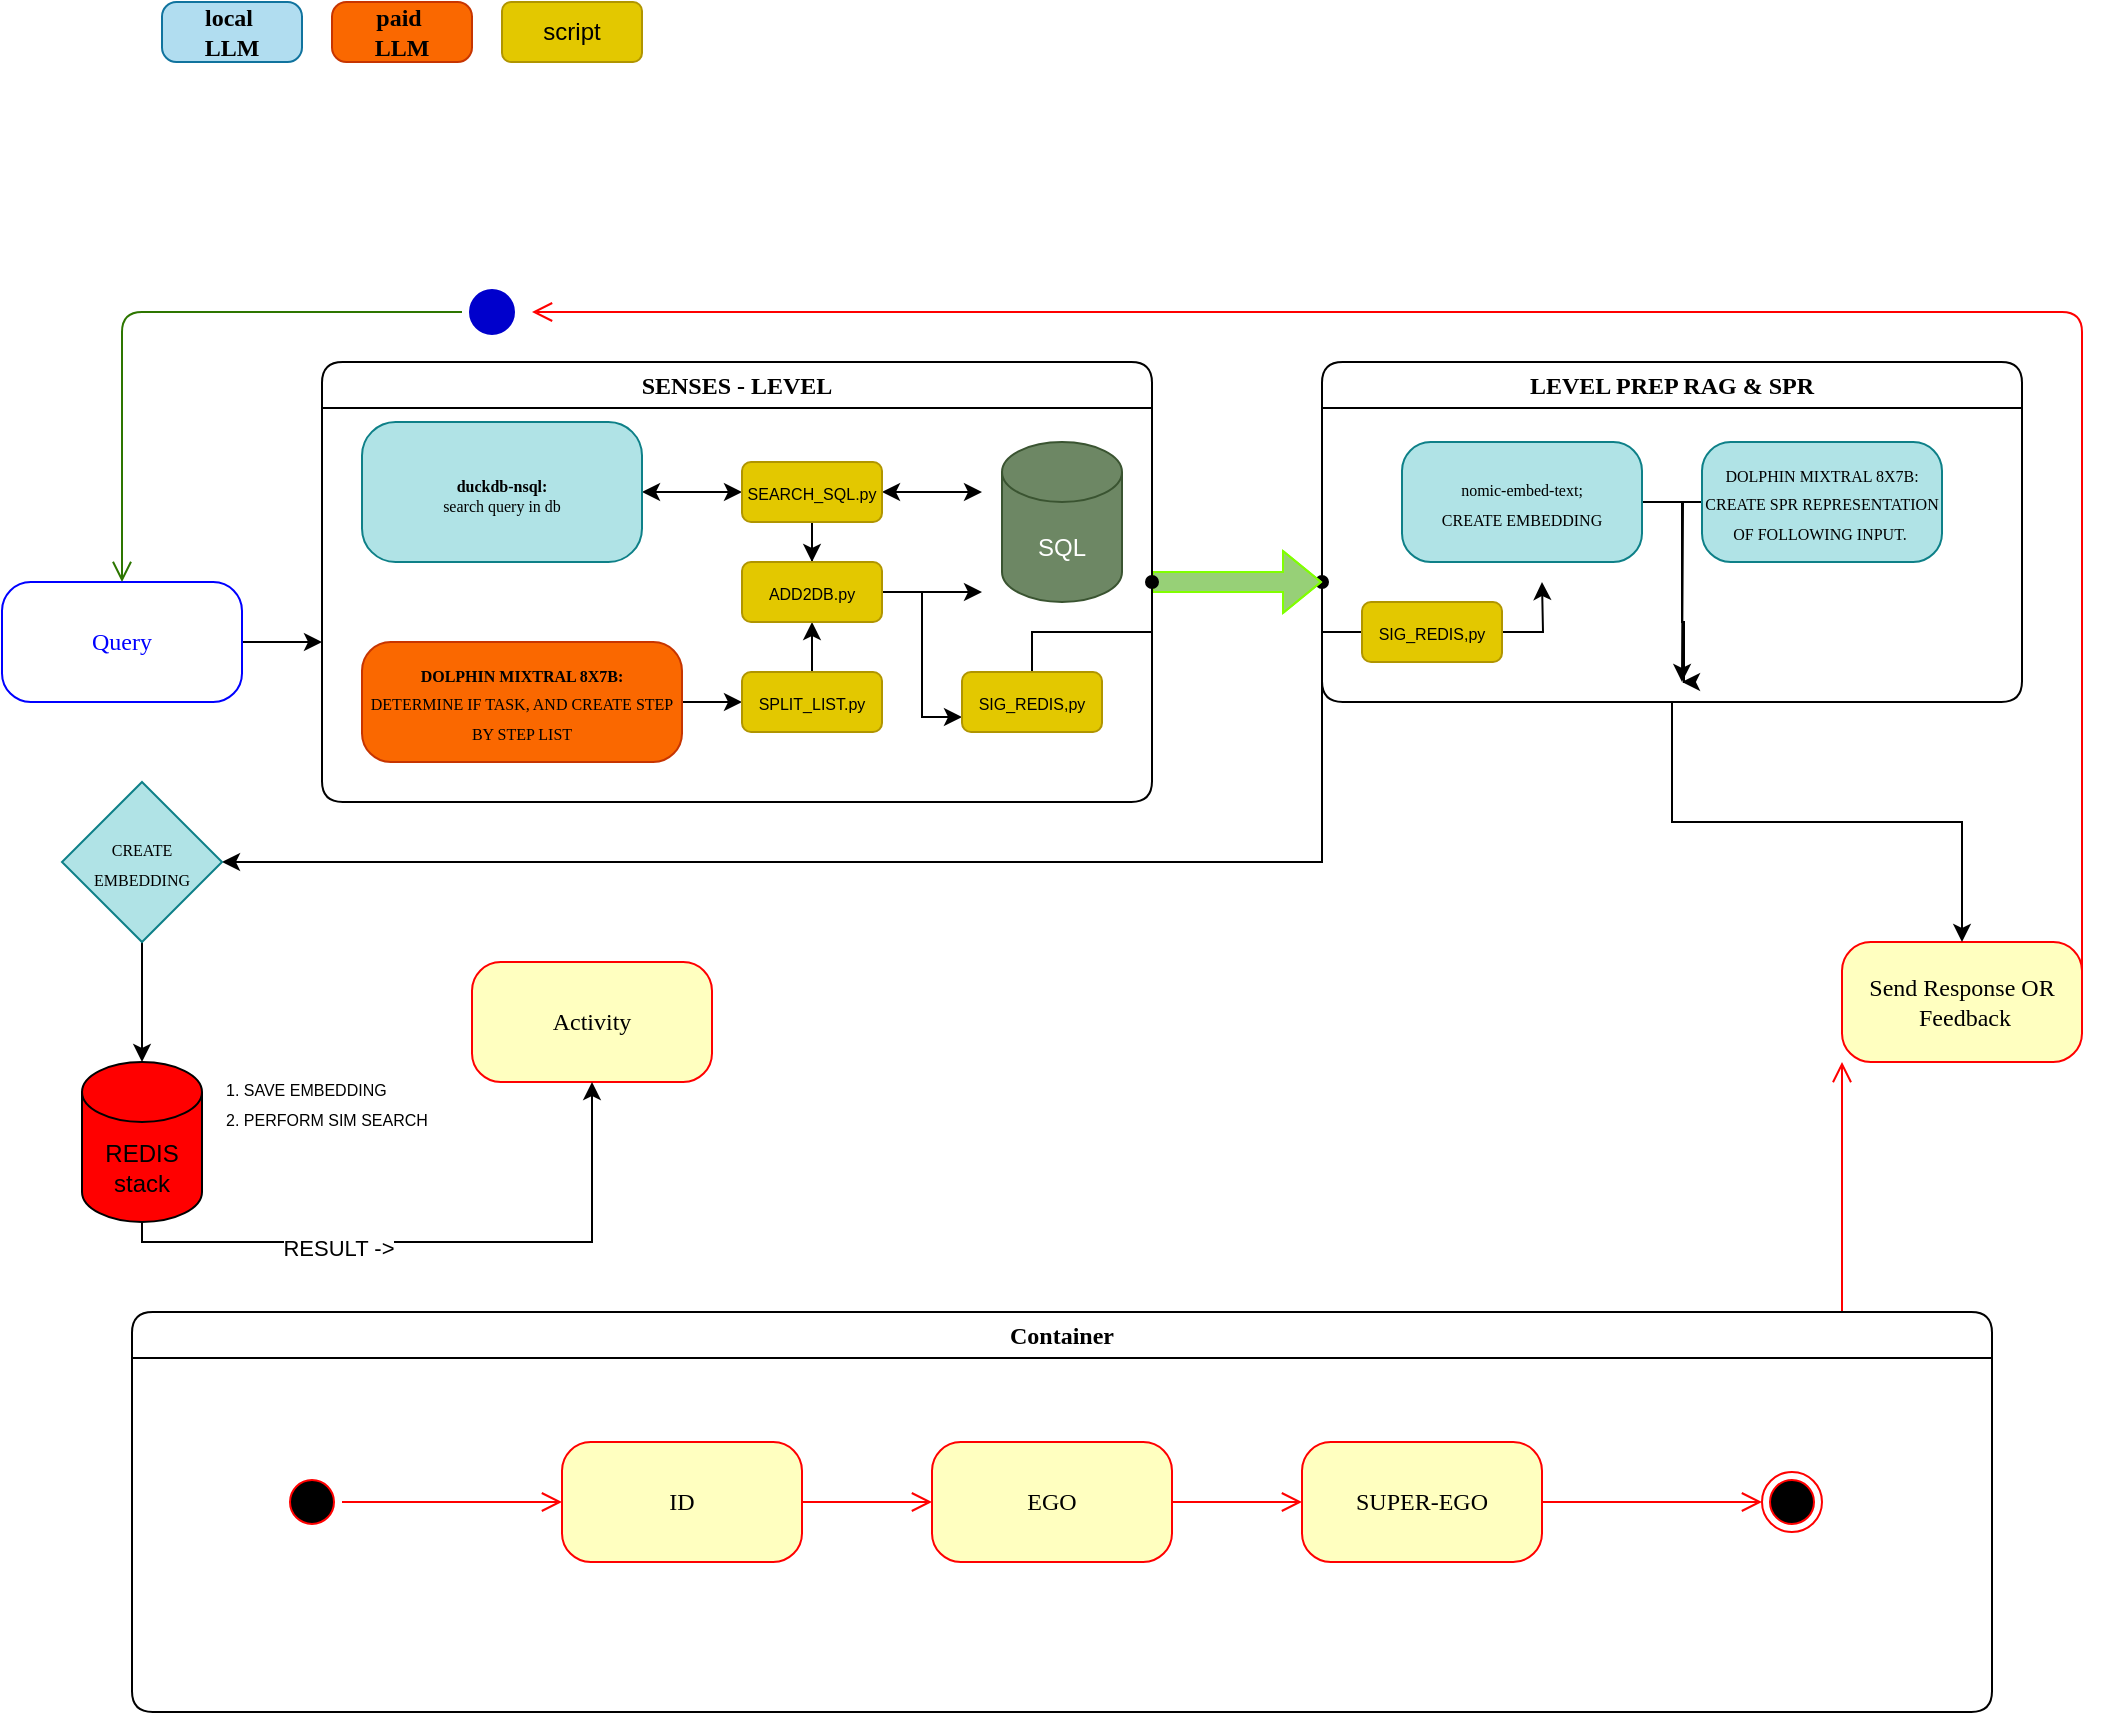 <mxfile version="24.1.0" type="github">
  <diagram name="Page-1" id="58cdce13-f638-feb5-8d6f-7d28b1aa9fa0">
    <mxGraphModel dx="1434" dy="1634" grid="1" gridSize="10" guides="1" tooltips="1" connect="1" arrows="1" fold="1" page="1" pageScale="1" pageWidth="1100" pageHeight="850" background="none" math="0" shadow="0">
      <root>
        <mxCell id="0" />
        <mxCell id="1" parent="0" />
        <mxCell id="382b91b5511bd0f7-1" value="" style="ellipse;html=1;shape=startState;fillColor=#0000CC;strokeColor=#0000CC;rounded=1;shadow=0;comic=0;labelBackgroundColor=none;fontFamily=Verdana;fontSize=12;fontColor=#000000;align=center;direction=south;" parent="1" vertex="1">
          <mxGeometry x="260" y="-20" width="30" height="30" as="geometry" />
        </mxCell>
        <mxCell id="N5seUgb6FrTklpnqwTxx-52" style="edgeStyle=orthogonalEdgeStyle;rounded=0;orthogonalLoop=1;jettySize=auto;html=1;" edge="1" parent="1" source="382b91b5511bd0f7-6">
          <mxGeometry relative="1" as="geometry">
            <mxPoint x="190" y="160" as="targetPoint" />
          </mxGeometry>
        </mxCell>
        <mxCell id="382b91b5511bd0f7-6" value="&lt;font color=&quot;#0000ff&quot;&gt;Query&lt;/font&gt;" style="rounded=1;whiteSpace=wrap;html=1;arcSize=24;fillColor=#FFFFFF;strokeColor=#0000FF;shadow=0;comic=0;labelBackgroundColor=none;fontFamily=Verdana;fontSize=12;fontColor=#000000;align=center;" parent="1" vertex="1">
          <mxGeometry x="30" y="130" width="120" height="60" as="geometry" />
        </mxCell>
        <mxCell id="3cde6dad864a17aa-4" style="edgeStyle=orthogonalEdgeStyle;html=1;exitX=1;exitY=0.25;labelBackgroundColor=none;endArrow=open;endSize=8;strokeColor=#ff0000;fontFamily=Verdana;fontSize=12;align=left;exitDx=0;exitDy=0;" parent="1" source="382b91b5511bd0f7-9" edge="1">
          <mxGeometry relative="1" as="geometry">
            <Array as="points">
              <mxPoint x="1070" y="-5" />
            </Array>
            <mxPoint x="1070" y="250" as="sourcePoint" />
            <mxPoint x="295" y="-5" as="targetPoint" />
          </mxGeometry>
        </mxCell>
        <mxCell id="382b91b5511bd0f7-9" value="Send Response OR&lt;div&gt;&lt;span style=&quot;background-color: initial;&quot;&gt;&amp;nbsp;F&lt;/span&gt;&lt;span style=&quot;background-color: initial;&quot;&gt;eedback&lt;/span&gt;&lt;/div&gt;" style="rounded=1;whiteSpace=wrap;html=1;arcSize=24;fillColor=#ffffc0;strokeColor=#ff0000;shadow=0;comic=0;labelBackgroundColor=none;fontFamily=Verdana;fontSize=12;fontColor=#000000;align=center;" parent="1" vertex="1">
          <mxGeometry x="950" y="310" width="120" height="60" as="geometry" />
        </mxCell>
        <mxCell id="382b91b5511bd0f7-10" value="Activity" style="rounded=1;whiteSpace=wrap;html=1;arcSize=24;fillColor=#ffffc0;strokeColor=#ff0000;shadow=0;comic=0;labelBackgroundColor=none;fontFamily=Verdana;fontSize=12;fontColor=#000000;align=center;" parent="1" vertex="1">
          <mxGeometry x="265" y="320" width="120" height="60" as="geometry" />
        </mxCell>
        <mxCell id="3cde6dad864a17aa-5" style="edgeStyle=elbowEdgeStyle;html=1;labelBackgroundColor=none;endArrow=open;endSize=8;strokeColor=#ff0000;fontFamily=Verdana;fontSize=12;align=left;" parent="1" source="2a3bc250acf0617d-7" target="382b91b5511bd0f7-9" edge="1">
          <mxGeometry relative="1" as="geometry">
            <Array as="points">
              <mxPoint x="950" y="440" />
            </Array>
          </mxGeometry>
        </mxCell>
        <mxCell id="2a3bc250acf0617d-7" value="Container" style="swimlane;whiteSpace=wrap;html=1;rounded=1;shadow=0;comic=0;labelBackgroundColor=none;strokeWidth=1;fontFamily=Verdana;fontSize=12;align=center;" parent="1" vertex="1">
          <mxGeometry x="95" y="495" width="930" height="200" as="geometry" />
        </mxCell>
        <mxCell id="3cde6dad864a17aa-10" style="edgeStyle=elbowEdgeStyle;html=1;labelBackgroundColor=none;endArrow=open;endSize=8;strokeColor=#ff0000;fontFamily=Verdana;fontSize=12;align=left;" parent="2a3bc250acf0617d-7" source="382b91b5511bd0f7-8" target="3cde6dad864a17aa-1" edge="1">
          <mxGeometry relative="1" as="geometry" />
        </mxCell>
        <mxCell id="382b91b5511bd0f7-8" value="ID" style="rounded=1;whiteSpace=wrap;html=1;arcSize=24;fillColor=#ffffc0;strokeColor=#ff0000;shadow=0;comic=0;labelBackgroundColor=none;fontFamily=Verdana;fontSize=12;fontColor=#000000;align=center;" parent="2a3bc250acf0617d-7" vertex="1">
          <mxGeometry x="215" y="65" width="120" height="60" as="geometry" />
        </mxCell>
        <mxCell id="24f968d109e7d6b4-3" value="" style="ellipse;html=1;shape=endState;fillColor=#000000;strokeColor=#ff0000;rounded=1;shadow=0;comic=0;labelBackgroundColor=none;fontFamily=Verdana;fontSize=12;fontColor=#000000;align=center;" parent="2a3bc250acf0617d-7" vertex="1">
          <mxGeometry x="815" y="80" width="30" height="30" as="geometry" />
        </mxCell>
        <mxCell id="3cde6dad864a17aa-9" style="edgeStyle=elbowEdgeStyle;html=1;labelBackgroundColor=none;endArrow=open;endSize=8;strokeColor=#ff0000;fontFamily=Verdana;fontSize=12;align=left;" parent="2a3bc250acf0617d-7" source="2a3bc250acf0617d-3" target="382b91b5511bd0f7-8" edge="1">
          <mxGeometry relative="1" as="geometry" />
        </mxCell>
        <mxCell id="2a3bc250acf0617d-3" value="" style="ellipse;html=1;shape=startState;fillColor=#000000;strokeColor=#ff0000;rounded=1;shadow=0;comic=0;labelBackgroundColor=none;fontFamily=Verdana;fontSize=12;fontColor=#000000;align=center;direction=south;" parent="2a3bc250acf0617d-7" vertex="1">
          <mxGeometry x="75" y="80" width="30" height="30" as="geometry" />
        </mxCell>
        <mxCell id="3cde6dad864a17aa-11" style="edgeStyle=elbowEdgeStyle;html=1;labelBackgroundColor=none;endArrow=open;endSize=8;strokeColor=#ff0000;fontFamily=Verdana;fontSize=12;align=left;" parent="2a3bc250acf0617d-7" source="3cde6dad864a17aa-1" target="3cde6dad864a17aa-2" edge="1">
          <mxGeometry relative="1" as="geometry" />
        </mxCell>
        <mxCell id="3cde6dad864a17aa-1" value="EGO" style="rounded=1;whiteSpace=wrap;html=1;arcSize=24;fillColor=#ffffc0;strokeColor=#ff0000;shadow=0;comic=0;labelBackgroundColor=none;fontFamily=Verdana;fontSize=12;fontColor=#000000;align=center;" parent="2a3bc250acf0617d-7" vertex="1">
          <mxGeometry x="400" y="65" width="120" height="60" as="geometry" />
        </mxCell>
        <mxCell id="3cde6dad864a17aa-12" style="edgeStyle=elbowEdgeStyle;html=1;labelBackgroundColor=none;endArrow=open;endSize=8;strokeColor=#ff0000;fontFamily=Verdana;fontSize=12;align=left;" parent="2a3bc250acf0617d-7" source="3cde6dad864a17aa-2" target="24f968d109e7d6b4-3" edge="1">
          <mxGeometry relative="1" as="geometry" />
        </mxCell>
        <mxCell id="3cde6dad864a17aa-2" value="SUPER-EGO" style="rounded=1;whiteSpace=wrap;html=1;arcSize=24;fillColor=#ffffc0;strokeColor=#ff0000;shadow=0;comic=0;labelBackgroundColor=none;fontFamily=Verdana;fontSize=12;fontColor=#000000;align=center;" parent="2a3bc250acf0617d-7" vertex="1">
          <mxGeometry x="585" y="65" width="120" height="60" as="geometry" />
        </mxCell>
        <mxCell id="2a3bc250acf0617d-9" style="edgeStyle=orthogonalEdgeStyle;html=1;labelBackgroundColor=none;endArrow=open;endSize=8;strokeColor=#2D7600;fontFamily=Verdana;fontSize=12;align=left;fillColor=#60a917;" parent="1" source="382b91b5511bd0f7-1" target="382b91b5511bd0f7-6" edge="1">
          <mxGeometry relative="1" as="geometry" />
        </mxCell>
        <mxCell id="N5seUgb6FrTklpnqwTxx-72" style="edgeStyle=orthogonalEdgeStyle;rounded=0;orthogonalLoop=1;jettySize=auto;html=1;entryX=0.5;entryY=1;entryDx=0;entryDy=0;" edge="1" parent="1" source="N5seUgb6FrTklpnqwTxx-15" target="382b91b5511bd0f7-10">
          <mxGeometry relative="1" as="geometry">
            <Array as="points">
              <mxPoint x="100" y="460" />
              <mxPoint x="325" y="460" />
            </Array>
          </mxGeometry>
        </mxCell>
        <mxCell id="N5seUgb6FrTklpnqwTxx-73" value="RESULT -&amp;gt;" style="edgeLabel;html=1;align=center;verticalAlign=middle;resizable=0;points=[];" vertex="1" connectable="0" parent="N5seUgb6FrTklpnqwTxx-72">
          <mxGeometry x="-0.314" y="-3" relative="1" as="geometry">
            <mxPoint as="offset" />
          </mxGeometry>
        </mxCell>
        <mxCell id="N5seUgb6FrTklpnqwTxx-15" value="REDIS&lt;div&gt;stack&lt;/div&gt;" style="shape=cylinder3;whiteSpace=wrap;html=1;boundedLbl=1;backgroundOutline=1;size=15;fillColor=#FF0000;" vertex="1" parent="1">
          <mxGeometry x="70" y="370" width="60" height="80" as="geometry" />
        </mxCell>
        <mxCell id="N5seUgb6FrTklpnqwTxx-100" style="edgeStyle=orthogonalEdgeStyle;rounded=0;orthogonalLoop=1;jettySize=auto;html=1;" edge="1" parent="1" target="N5seUgb6FrTklpnqwTxx-99">
          <mxGeometry relative="1" as="geometry">
            <mxPoint x="690" y="170" as="sourcePoint" />
            <Array as="points">
              <mxPoint x="690" y="270" />
            </Array>
          </mxGeometry>
        </mxCell>
        <mxCell id="N5seUgb6FrTklpnqwTxx-110" style="edgeStyle=orthogonalEdgeStyle;rounded=0;orthogonalLoop=1;jettySize=auto;html=1;entryX=0.5;entryY=0;entryDx=0;entryDy=0;" edge="1" parent="1" source="N5seUgb6FrTklpnqwTxx-25" target="382b91b5511bd0f7-9">
          <mxGeometry relative="1" as="geometry" />
        </mxCell>
        <mxCell id="N5seUgb6FrTklpnqwTxx-25" value="LEVEL PREP RAG &amp;amp; SPR" style="swimlane;whiteSpace=wrap;html=1;rounded=1;shadow=0;comic=0;labelBackgroundColor=none;strokeWidth=1;fontFamily=Verdana;fontSize=12;align=center;" vertex="1" parent="1">
          <mxGeometry x="690" y="20" width="350" height="170" as="geometry" />
        </mxCell>
        <mxCell id="N5seUgb6FrTklpnqwTxx-109" style="edgeStyle=orthogonalEdgeStyle;rounded=0;orthogonalLoop=1;jettySize=auto;html=1;" edge="1" parent="N5seUgb6FrTklpnqwTxx-25" source="N5seUgb6FrTklpnqwTxx-23">
          <mxGeometry relative="1" as="geometry">
            <mxPoint x="180" y="160" as="targetPoint" />
            <Array as="points">
              <mxPoint x="180" y="70" />
              <mxPoint x="180" y="130" />
              <mxPoint x="181" y="130" />
            </Array>
          </mxGeometry>
        </mxCell>
        <mxCell id="N5seUgb6FrTklpnqwTxx-23" value="&lt;font style=&quot;font-size: 8px;&quot;&gt;DOLPHIN MIXTRAL 8X7B:&lt;br&gt;CREATE SPR REPRESENTATION OF FOLLOWING INPUT.&amp;nbsp;&lt;/font&gt;" style="whiteSpace=wrap;html=1;fontFamily=Verdana;fillColor=#b0e3e6;strokeColor=#0e8088;rounded=1;arcSize=24;shadow=0;comic=0;labelBackgroundColor=none;" vertex="1" parent="N5seUgb6FrTklpnqwTxx-25">
          <mxGeometry x="190" y="40" width="120" height="60" as="geometry" />
        </mxCell>
        <mxCell id="N5seUgb6FrTklpnqwTxx-108" style="edgeStyle=orthogonalEdgeStyle;rounded=0;orthogonalLoop=1;jettySize=auto;html=1;" edge="1" parent="N5seUgb6FrTklpnqwTxx-25" source="382b91b5511bd0f7-7">
          <mxGeometry relative="1" as="geometry">
            <mxPoint x="180" y="160" as="targetPoint" />
          </mxGeometry>
        </mxCell>
        <mxCell id="382b91b5511bd0f7-7" value="&lt;font style=&quot;font-size: 8px;&quot;&gt;nomic-embed-text;&lt;br&gt;CREATE EMBEDDING&lt;/font&gt;" style="rounded=1;whiteSpace=wrap;html=1;arcSize=24;fillColor=#b0e3e6;strokeColor=#0e8088;shadow=0;comic=0;labelBackgroundColor=none;fontFamily=Verdana;fontSize=12;align=center;" parent="N5seUgb6FrTklpnqwTxx-25" vertex="1">
          <mxGeometry x="40" y="40" width="120" height="60" as="geometry" />
        </mxCell>
        <mxCell id="N5seUgb6FrTklpnqwTxx-105" style="edgeStyle=orthogonalEdgeStyle;rounded=0;orthogonalLoop=1;jettySize=auto;html=1;endArrow=oval;endFill=1;" edge="1" parent="N5seUgb6FrTklpnqwTxx-25" source="N5seUgb6FrTklpnqwTxx-103">
          <mxGeometry relative="1" as="geometry">
            <mxPoint y="110" as="targetPoint" />
          </mxGeometry>
        </mxCell>
        <mxCell id="N5seUgb6FrTklpnqwTxx-107" style="edgeStyle=orthogonalEdgeStyle;rounded=0;orthogonalLoop=1;jettySize=auto;html=1;" edge="1" parent="N5seUgb6FrTklpnqwTxx-25" source="N5seUgb6FrTklpnqwTxx-103">
          <mxGeometry relative="1" as="geometry">
            <mxPoint x="110" y="110" as="targetPoint" />
          </mxGeometry>
        </mxCell>
        <mxCell id="N5seUgb6FrTklpnqwTxx-103" value="&lt;font style=&quot;font-size: 8px;&quot;&gt;SIG_REDIS,py&lt;/font&gt;" style="rounded=1;whiteSpace=wrap;html=1;fillColor=#e3c800;fontColor=#000000;strokeColor=#B09500;" vertex="1" parent="N5seUgb6FrTklpnqwTxx-25">
          <mxGeometry x="20" y="120" width="70" height="30" as="geometry" />
        </mxCell>
        <mxCell id="N5seUgb6FrTklpnqwTxx-37" value="&lt;font style=&quot;font-size: 8px;&quot;&gt;1. SAVE EMBEDDING&lt;/font&gt;&lt;div style=&quot;&quot;&gt;&lt;font style=&quot;font-size: 8px;&quot;&gt;2. PERFORM SIM SEARCH&lt;/font&gt;&lt;/div&gt;" style="text;html=1;align=left;verticalAlign=middle;resizable=0;points=[];autosize=1;strokeColor=none;fillColor=none;" vertex="1" parent="1">
          <mxGeometry x="140" y="370" width="120" height="40" as="geometry" />
        </mxCell>
        <mxCell id="N5seUgb6FrTklpnqwTxx-87" style="edgeStyle=orthogonalEdgeStyle;rounded=0;orthogonalLoop=1;jettySize=auto;html=1;shape=flexArrow;strokeColor=#80FF00;fillColor=#97D077;" edge="1" parent="1" source="N5seUgb6FrTklpnqwTxx-46">
          <mxGeometry relative="1" as="geometry">
            <mxPoint x="690" y="130" as="targetPoint" />
          </mxGeometry>
        </mxCell>
        <mxCell id="N5seUgb6FrTklpnqwTxx-46" value="SENSES - LEVEL" style="swimlane;whiteSpace=wrap;html=1;rounded=1;shadow=0;comic=0;labelBackgroundColor=none;strokeWidth=1;fontFamily=Verdana;fontSize=12;align=center;" vertex="1" parent="1">
          <mxGeometry x="190" y="20" width="415" height="220" as="geometry" />
        </mxCell>
        <mxCell id="N5seUgb6FrTklpnqwTxx-82" style="edgeStyle=orthogonalEdgeStyle;rounded=0;orthogonalLoop=1;jettySize=auto;html=1;entryX=0;entryY=0.5;entryDx=0;entryDy=0;" edge="1" parent="N5seUgb6FrTklpnqwTxx-46" source="N5seUgb6FrTklpnqwTxx-47" target="N5seUgb6FrTklpnqwTxx-74">
          <mxGeometry relative="1" as="geometry" />
        </mxCell>
        <mxCell id="N5seUgb6FrTklpnqwTxx-47" value="&lt;font style=&quot;font-size: 8px;&quot;&gt;&lt;b&gt;DOLPHIN MIXTRAL 8X7B:&lt;/b&gt;&lt;/font&gt;&lt;div&gt;&lt;span style=&quot;font-size: 8px;&quot;&gt;DETERMINE IF TASK, AND CREATE STEP BY STEP LIST&lt;/span&gt;&lt;/div&gt;" style="whiteSpace=wrap;html=1;fontFamily=Verdana;fillColor=#fa6800;strokeColor=#C73500;fontColor=#000000;rounded=1;arcSize=24;shadow=0;comic=0;labelBackgroundColor=none;" vertex="1" parent="N5seUgb6FrTklpnqwTxx-46">
          <mxGeometry x="20" y="140" width="160" height="60" as="geometry" />
        </mxCell>
        <mxCell id="N5seUgb6FrTklpnqwTxx-81" style="edgeStyle=orthogonalEdgeStyle;rounded=0;orthogonalLoop=1;jettySize=auto;html=1;entryX=0;entryY=0.5;entryDx=0;entryDy=0;startArrow=classic;startFill=1;" edge="1" parent="N5seUgb6FrTklpnqwTxx-46" source="N5seUgb6FrTklpnqwTxx-56" target="N5seUgb6FrTklpnqwTxx-75">
          <mxGeometry relative="1" as="geometry" />
        </mxCell>
        <mxCell id="N5seUgb6FrTklpnqwTxx-56" value="&lt;font style=&quot;font-size: 8px;&quot;&gt;&lt;b&gt;duckdb-nsql:&lt;/b&gt;&lt;/font&gt;&lt;div style=&quot;font-size: 8px;&quot;&gt;&lt;font style=&quot;font-size: 8px;&quot;&gt;search query in db&lt;/font&gt;&lt;/div&gt;" style="whiteSpace=wrap;html=1;fontFamily=Verdana;fillColor=#b0e3e6;strokeColor=#0e8088;rounded=1;arcSize=24;shadow=0;comic=0;labelBackgroundColor=none;" vertex="1" parent="N5seUgb6FrTklpnqwTxx-46">
          <mxGeometry x="20" y="30" width="140" height="70" as="geometry" />
        </mxCell>
        <mxCell id="N5seUgb6FrTklpnqwTxx-57" value="SQL" style="shape=cylinder3;whiteSpace=wrap;html=1;boundedLbl=1;backgroundOutline=1;size=15;fillColor=#6d8764;fontColor=#ffffff;strokeColor=#3A5431;" vertex="1" parent="N5seUgb6FrTklpnqwTxx-46">
          <mxGeometry x="340" y="40" width="60" height="80" as="geometry" />
        </mxCell>
        <mxCell id="N5seUgb6FrTklpnqwTxx-83" style="edgeStyle=orthogonalEdgeStyle;rounded=0;orthogonalLoop=1;jettySize=auto;html=1;entryX=0.5;entryY=1;entryDx=0;entryDy=0;" edge="1" parent="N5seUgb6FrTklpnqwTxx-46" source="N5seUgb6FrTklpnqwTxx-74" target="N5seUgb6FrTklpnqwTxx-78">
          <mxGeometry relative="1" as="geometry" />
        </mxCell>
        <mxCell id="N5seUgb6FrTklpnqwTxx-74" value="&lt;font style=&quot;font-size: 8px;&quot;&gt;SPLIT_LIST.py&lt;/font&gt;" style="rounded=1;whiteSpace=wrap;html=1;fillColor=#e3c800;fontColor=#000000;strokeColor=#B09500;" vertex="1" parent="N5seUgb6FrTklpnqwTxx-46">
          <mxGeometry x="210" y="155" width="70" height="30" as="geometry" />
        </mxCell>
        <mxCell id="N5seUgb6FrTklpnqwTxx-84" style="edgeStyle=orthogonalEdgeStyle;rounded=0;orthogonalLoop=1;jettySize=auto;html=1;" edge="1" parent="N5seUgb6FrTklpnqwTxx-46" source="N5seUgb6FrTklpnqwTxx-75" target="N5seUgb6FrTklpnqwTxx-78">
          <mxGeometry relative="1" as="geometry" />
        </mxCell>
        <mxCell id="N5seUgb6FrTklpnqwTxx-97" style="edgeStyle=orthogonalEdgeStyle;rounded=0;orthogonalLoop=1;jettySize=auto;html=1;startArrow=classic;startFill=1;" edge="1" parent="N5seUgb6FrTklpnqwTxx-46" source="N5seUgb6FrTklpnqwTxx-75">
          <mxGeometry relative="1" as="geometry">
            <mxPoint x="330" y="65" as="targetPoint" />
          </mxGeometry>
        </mxCell>
        <mxCell id="N5seUgb6FrTklpnqwTxx-75" value="&lt;font style=&quot;font-size: 8px;&quot;&gt;SEARCH_SQL.py&lt;/font&gt;" style="rounded=1;whiteSpace=wrap;html=1;fillColor=#e3c800;fontColor=#000000;strokeColor=#B09500;" vertex="1" parent="N5seUgb6FrTklpnqwTxx-46">
          <mxGeometry x="210" y="50" width="70" height="30" as="geometry" />
        </mxCell>
        <mxCell id="N5seUgb6FrTklpnqwTxx-86" style="edgeStyle=orthogonalEdgeStyle;rounded=0;orthogonalLoop=1;jettySize=auto;html=1;" edge="1" parent="N5seUgb6FrTklpnqwTxx-46" source="N5seUgb6FrTklpnqwTxx-78">
          <mxGeometry relative="1" as="geometry">
            <mxPoint x="330" y="115" as="targetPoint" />
          </mxGeometry>
        </mxCell>
        <mxCell id="N5seUgb6FrTklpnqwTxx-88" style="edgeStyle=orthogonalEdgeStyle;rounded=0;orthogonalLoop=1;jettySize=auto;html=1;entryX=0;entryY=0.75;entryDx=0;entryDy=0;" edge="1" parent="N5seUgb6FrTklpnqwTxx-46" source="N5seUgb6FrTklpnqwTxx-78" target="N5seUgb6FrTklpnqwTxx-89">
          <mxGeometry relative="1" as="geometry">
            <mxPoint x="300" y="190" as="targetPoint" />
          </mxGeometry>
        </mxCell>
        <mxCell id="N5seUgb6FrTklpnqwTxx-78" value="&lt;font style=&quot;font-size: 8px;&quot;&gt;ADD2DB.py&lt;/font&gt;" style="rounded=1;whiteSpace=wrap;html=1;fillColor=#e3c800;fontColor=#000000;strokeColor=#B09500;" vertex="1" parent="N5seUgb6FrTklpnqwTxx-46">
          <mxGeometry x="210" y="100" width="70" height="30" as="geometry" />
        </mxCell>
        <mxCell id="N5seUgb6FrTklpnqwTxx-98" style="edgeStyle=orthogonalEdgeStyle;rounded=0;orthogonalLoop=1;jettySize=auto;html=1;entryX=1;entryY=0.5;entryDx=0;entryDy=0;endArrow=oval;endFill=1;" edge="1" parent="N5seUgb6FrTklpnqwTxx-46" source="N5seUgb6FrTklpnqwTxx-89" target="N5seUgb6FrTklpnqwTxx-46">
          <mxGeometry relative="1" as="geometry">
            <Array as="points">
              <mxPoint x="355" y="135" />
              <mxPoint x="415" y="135" />
            </Array>
          </mxGeometry>
        </mxCell>
        <mxCell id="N5seUgb6FrTklpnqwTxx-89" value="&lt;font style=&quot;font-size: 8px;&quot;&gt;SIG_REDIS,py&lt;/font&gt;" style="rounded=1;whiteSpace=wrap;html=1;fillColor=#e3c800;fontColor=#000000;strokeColor=#B09500;" vertex="1" parent="N5seUgb6FrTklpnqwTxx-46">
          <mxGeometry x="320" y="155" width="70" height="30" as="geometry" />
        </mxCell>
        <mxCell id="N5seUgb6FrTklpnqwTxx-53" value="&lt;b&gt;paid&amp;nbsp;&lt;/b&gt;&lt;div&gt;&lt;b&gt;LLM&lt;/b&gt;&lt;/div&gt;" style="whiteSpace=wrap;html=1;fontFamily=Verdana;fillColor=#fa6800;strokeColor=#C73500;fontColor=#000000;rounded=1;arcSize=24;shadow=0;comic=0;labelBackgroundColor=none;" vertex="1" parent="1">
          <mxGeometry x="195" y="-160" width="70" height="30" as="geometry" />
        </mxCell>
        <mxCell id="N5seUgb6FrTklpnqwTxx-55" value="script" style="rounded=1;whiteSpace=wrap;html=1;fillColor=#e3c800;fontColor=#000000;strokeColor=#B09500;" vertex="1" parent="1">
          <mxGeometry x="280" y="-160" width="70" height="30" as="geometry" />
        </mxCell>
        <mxCell id="N5seUgb6FrTklpnqwTxx-92" value="&lt;b&gt;local&amp;nbsp;&lt;/b&gt;&lt;div&gt;&lt;b&gt;LLM&lt;/b&gt;&lt;/div&gt;" style="whiteSpace=wrap;html=1;fontFamily=Verdana;fillColor=#b1ddf0;strokeColor=#10739e;rounded=1;arcSize=24;shadow=0;comic=0;labelBackgroundColor=none;" vertex="1" parent="1">
          <mxGeometry x="110" y="-160" width="70" height="30" as="geometry" />
        </mxCell>
        <mxCell id="N5seUgb6FrTklpnqwTxx-101" style="edgeStyle=orthogonalEdgeStyle;rounded=0;orthogonalLoop=1;jettySize=auto;html=1;" edge="1" parent="1" source="N5seUgb6FrTklpnqwTxx-99" target="N5seUgb6FrTklpnqwTxx-15">
          <mxGeometry relative="1" as="geometry">
            <mxPoint x="120" y="360" as="targetPoint" />
          </mxGeometry>
        </mxCell>
        <mxCell id="N5seUgb6FrTklpnqwTxx-99" value="&lt;span style=&quot;font-family: Verdana; font-size: 8px;&quot;&gt;CREATE EMBEDDING&lt;/span&gt;" style="rhombus;whiteSpace=wrap;html=1;fillColor=#b0e3e6;strokeColor=#0e8088;" vertex="1" parent="1">
          <mxGeometry x="60" y="230" width="80" height="80" as="geometry" />
        </mxCell>
      </root>
    </mxGraphModel>
  </diagram>
</mxfile>
